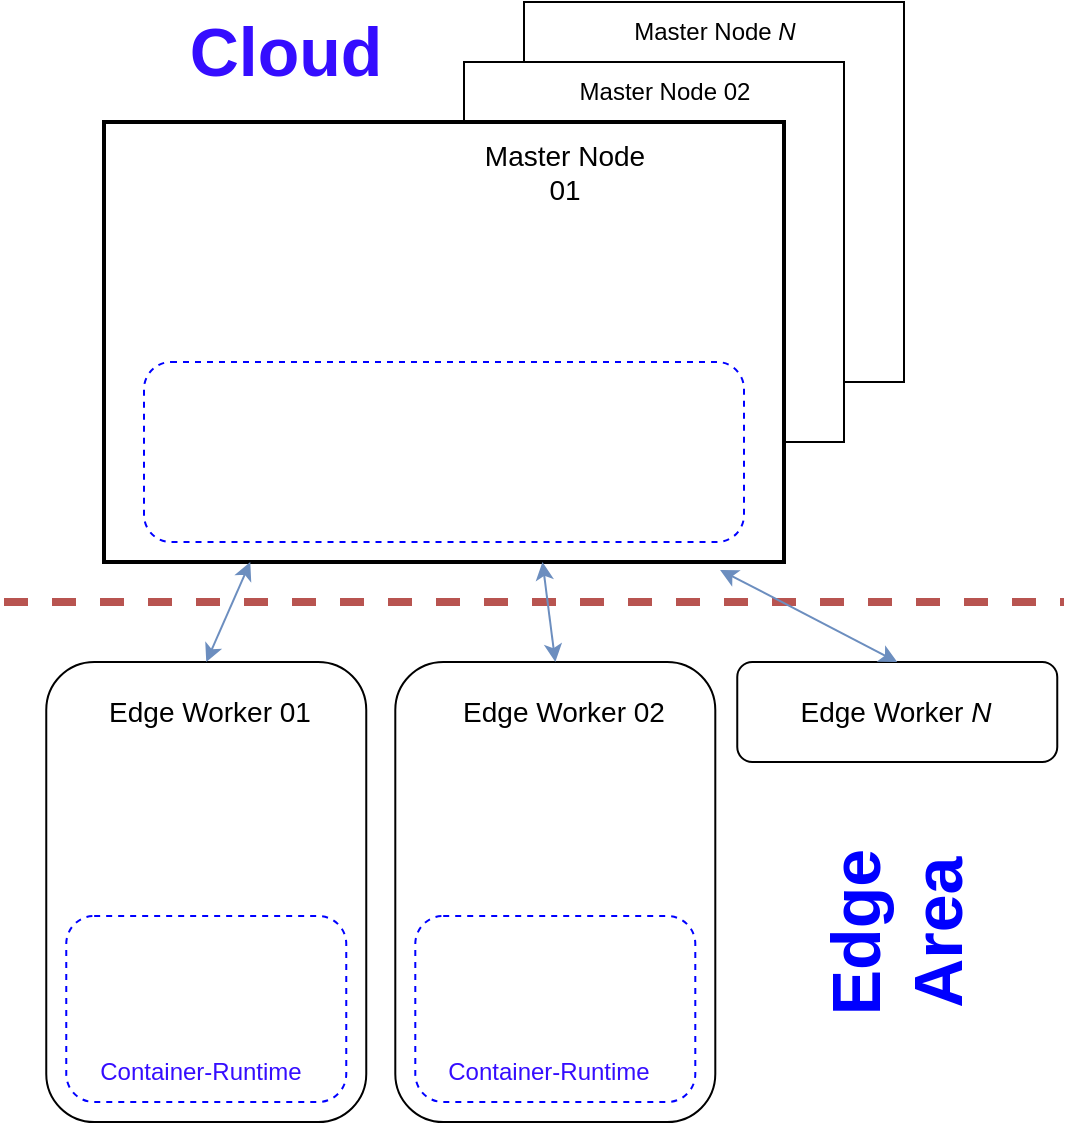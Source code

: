 <mxfile version="16.5.1" type="device"><diagram id="ZtDCP9H0ousCDD0YNpJ_" name="Page-1"><mxGraphModel dx="1422" dy="871" grid="1" gridSize="10" guides="1" tooltips="1" connect="1" arrows="1" fold="1" page="1" pageScale="1" pageWidth="850" pageHeight="1100" math="0" shadow="0"><root><mxCell id="0"/><mxCell id="1" parent="0"/><mxCell id="C9rHj8vb-cU6dRVgcw66-15" value="" style="rounded=1;whiteSpace=wrap;html=1;fontSize=34;fontColor=#350DFF;strokeColor=#000000;strokeWidth=1;" parent="1" vertex="1"><mxGeometry x="71.13" y="370" width="160" height="230" as="geometry"/></mxCell><mxCell id="C9rHj8vb-cU6dRVgcw66-22" value="" style="rounded=1;whiteSpace=wrap;html=1;dashed=1;strokeColor=#0000FF;" parent="1" vertex="1"><mxGeometry x="81.13" y="497" width="140" height="93" as="geometry"/></mxCell><mxCell id="C9rHj8vb-cU6dRVgcw66-3" value="" style="whiteSpace=wrap;html=1;aspect=fixed;strokeWidth=1;" parent="1" vertex="1"><mxGeometry x="310" y="40" width="190" height="190" as="geometry"/></mxCell><mxCell id="C9rHj8vb-cU6dRVgcw66-2" value="" style="whiteSpace=wrap;html=1;aspect=fixed;strokeWidth=1;" parent="1" vertex="1"><mxGeometry x="280" y="70" width="190" height="190" as="geometry"/></mxCell><mxCell id="C9rHj8vb-cU6dRVgcw66-13" value="" style="rounded=0;whiteSpace=wrap;html=1;strokeColor=#000000;strokeWidth=2;" parent="1" vertex="1"><mxGeometry x="100" y="100" width="340" height="220" as="geometry"/></mxCell><mxCell id="C9rHj8vb-cU6dRVgcw66-4" value="" style="shape=image;verticalLabelPosition=bottom;labelBackgroundColor=default;verticalAlign=top;aspect=fixed;imageAspect=0;image=https://github.com/kubernetes/community/raw/master/icons/png/infrastructure_components/labeled/control-plane-128.png;" parent="1" vertex="1"><mxGeometry x="150" y="110" width="103.22" height="100" as="geometry"/></mxCell><mxCell id="C9rHj8vb-cU6dRVgcw66-5" value="Master Node 01" style="text;html=1;strokeColor=none;fillColor=none;align=center;verticalAlign=middle;whiteSpace=wrap;rounded=0;fontSize=14;" parent="1" vertex="1"><mxGeometry x="280" y="110" width="101" height="30" as="geometry"/></mxCell><mxCell id="C9rHj8vb-cU6dRVgcw66-6" value="Master Node 02" style="text;html=1;strokeColor=none;fillColor=none;align=center;verticalAlign=middle;whiteSpace=wrap;rounded=0;" parent="1" vertex="1"><mxGeometry x="330" y="70" width="101" height="30" as="geometry"/></mxCell><mxCell id="C9rHj8vb-cU6dRVgcw66-7" value="Master Node &lt;i&gt;N&lt;/i&gt;" style="text;html=1;strokeColor=none;fillColor=none;align=center;verticalAlign=middle;whiteSpace=wrap;rounded=0;" parent="1" vertex="1"><mxGeometry x="354.5" y="40" width="101" height="30" as="geometry"/></mxCell><mxCell id="C9rHj8vb-cU6dRVgcw66-8" value="" style="rounded=1;whiteSpace=wrap;html=1;dashed=1;strokeColor=#0000FF;" parent="1" vertex="1"><mxGeometry x="120" y="220" width="300" height="90" as="geometry"/></mxCell><mxCell id="C9rHj8vb-cU6dRVgcw66-9" value="" style="shape=image;verticalLabelPosition=bottom;labelBackgroundColor=default;verticalAlign=top;aspect=fixed;imageAspect=0;image=https://github.com/kubernetes/community/raw/master/icons/png/control_plane_components/labeled/api-128.png;" parent="1" vertex="1"><mxGeometry x="130" y="230" width="72.26" height="70" as="geometry"/></mxCell><mxCell id="C9rHj8vb-cU6dRVgcw66-10" value="" style="shape=image;verticalLabelPosition=bottom;labelBackgroundColor=default;verticalAlign=top;aspect=fixed;imageAspect=0;image=https://github.com/kubernetes/community/raw/master/icons/png/control_plane_components/labeled/sched-128.png;" parent="1" vertex="1"><mxGeometry x="202.26" y="230" width="72.26" height="70" as="geometry"/></mxCell><mxCell id="C9rHj8vb-cU6dRVgcw66-11" value="" style="shape=image;verticalLabelPosition=bottom;labelBackgroundColor=default;verticalAlign=top;aspect=fixed;imageAspect=0;image=https://github.com/kubernetes/community/raw/master/icons/png/control_plane_components/labeled/c-m-128.png;" parent="1" vertex="1"><mxGeometry x="344.37" y="230" width="72.26" height="70" as="geometry"/></mxCell><mxCell id="C9rHj8vb-cU6dRVgcw66-12" value="" style="shape=image;verticalLabelPosition=bottom;labelBackgroundColor=default;verticalAlign=top;aspect=fixed;imageAspect=0;image=https://github.com/kubernetes/community/raw/master/icons/png/infrastructure_components/labeled/etcd-128.png;" parent="1" vertex="1"><mxGeometry x="272.12" y="230" width="72.25" height="70" as="geometry"/></mxCell><mxCell id="C9rHj8vb-cU6dRVgcw66-14" value="&lt;font style=&quot;font-size: 34px&quot; color=&quot;#350DFF&quot;&gt;Cloud&lt;/font&gt;" style="text;html=1;strokeColor=none;fillColor=none;align=center;verticalAlign=middle;whiteSpace=wrap;rounded=0;fontSize=14;fontStyle=1;rotation=0;" parent="1" vertex="1"><mxGeometry x="161.13" y="50" width="60" height="30" as="geometry"/></mxCell><mxCell id="C9rHj8vb-cU6dRVgcw66-16" value="" style="shape=image;verticalLabelPosition=bottom;labelBackgroundColor=default;verticalAlign=top;aspect=fixed;imageAspect=0;image=https://github.com/kubernetes/community/raw/master/icons/png/control_plane_components/labeled/kubelet-128.png;" parent="1" vertex="1"><mxGeometry x="81.13" y="420" width="72.26" height="70" as="geometry"/></mxCell><mxCell id="C9rHj8vb-cU6dRVgcw66-17" value="" style="shape=image;verticalLabelPosition=bottom;labelBackgroundColor=default;verticalAlign=top;aspect=fixed;imageAspect=0;image=https://github.com/kubernetes/community/raw/master/icons/png/control_plane_components/labeled/k-proxy-128.png;" parent="1" vertex="1"><mxGeometry x="151.13" y="422.19" width="70" height="67.81" as="geometry"/></mxCell><mxCell id="C9rHj8vb-cU6dRVgcw66-18" value="Edge Worker 01" style="text;html=1;strokeColor=none;fillColor=none;align=center;verticalAlign=middle;whiteSpace=wrap;rounded=0;fontSize=14;" parent="1" vertex="1"><mxGeometry x="95.63" y="380" width="114.37" height="30" as="geometry"/></mxCell><mxCell id="C9rHj8vb-cU6dRVgcw66-20" value="" style="shape=image;verticalLabelPosition=bottom;labelBackgroundColor=default;verticalAlign=top;aspect=fixed;imageAspect=0;image=https://github.com/kubernetes/community/raw/master/icons/png/resources/labeled/pod-128.png;" parent="1" vertex="1"><mxGeometry x="153.39" y="500.0" width="63.88" height="61.88" as="geometry"/></mxCell><mxCell id="C9rHj8vb-cU6dRVgcw66-21" value="" style="shape=image;verticalLabelPosition=bottom;labelBackgroundColor=default;verticalAlign=top;aspect=fixed;imageAspect=0;image=https://github.com/kubernetes/community/raw/master/icons/png/resources/labeled/pod-128.png;" parent="1" vertex="1"><mxGeometry x="85.32" y="500.0" width="63.88" height="61.88" as="geometry"/></mxCell><mxCell id="C9rHj8vb-cU6dRVgcw66-24" value="Container-Runtime" style="text;html=1;strokeColor=none;fillColor=none;align=center;verticalAlign=middle;whiteSpace=wrap;rounded=0;fontSize=12;fontColor=#350DFF;" parent="1" vertex="1"><mxGeometry x="95.63" y="560" width="105" height="30" as="geometry"/></mxCell><mxCell id="C9rHj8vb-cU6dRVgcw66-25" value="" style="rounded=1;whiteSpace=wrap;html=1;fontSize=34;fontColor=#350DFF;strokeColor=#000000;strokeWidth=1;" parent="1" vertex="1"><mxGeometry x="245.65" y="370" width="160" height="230" as="geometry"/></mxCell><mxCell id="C9rHj8vb-cU6dRVgcw66-26" value="" style="rounded=1;whiteSpace=wrap;html=1;dashed=1;strokeColor=#0000FF;" parent="1" vertex="1"><mxGeometry x="255.65" y="497" width="140" height="93" as="geometry"/></mxCell><mxCell id="C9rHj8vb-cU6dRVgcw66-27" value="" style="shape=image;verticalLabelPosition=bottom;labelBackgroundColor=default;verticalAlign=top;aspect=fixed;imageAspect=0;image=https://github.com/kubernetes/community/raw/master/icons/png/control_plane_components/labeled/kubelet-128.png;" parent="1" vertex="1"><mxGeometry x="255.65" y="420" width="72.26" height="70" as="geometry"/></mxCell><mxCell id="C9rHj8vb-cU6dRVgcw66-28" value="" style="shape=image;verticalLabelPosition=bottom;labelBackgroundColor=default;verticalAlign=top;aspect=fixed;imageAspect=0;image=https://github.com/kubernetes/community/raw/master/icons/png/control_plane_components/labeled/k-proxy-128.png;" parent="1" vertex="1"><mxGeometry x="325.65" y="422.19" width="70" height="67.81" as="geometry"/></mxCell><mxCell id="C9rHj8vb-cU6dRVgcw66-29" value="Edge Worker 02" style="text;html=1;strokeColor=none;fillColor=none;align=center;verticalAlign=middle;whiteSpace=wrap;rounded=0;fontSize=14;" parent="1" vertex="1"><mxGeometry x="270.15" y="380" width="119.85" height="30" as="geometry"/></mxCell><mxCell id="C9rHj8vb-cU6dRVgcw66-30" value="" style="shape=image;verticalLabelPosition=bottom;labelBackgroundColor=default;verticalAlign=top;aspect=fixed;imageAspect=0;image=https://github.com/kubernetes/community/raw/master/icons/png/resources/labeled/pod-128.png;" parent="1" vertex="1"><mxGeometry x="327.91" y="500.0" width="63.88" height="61.88" as="geometry"/></mxCell><mxCell id="C9rHj8vb-cU6dRVgcw66-31" value="" style="shape=image;verticalLabelPosition=bottom;labelBackgroundColor=default;verticalAlign=top;aspect=fixed;imageAspect=0;image=https://github.com/kubernetes/community/raw/master/icons/png/resources/labeled/pod-128.png;" parent="1" vertex="1"><mxGeometry x="259.84" y="500.0" width="63.88" height="61.88" as="geometry"/></mxCell><mxCell id="C9rHj8vb-cU6dRVgcw66-32" value="Container-Runtime" style="text;html=1;strokeColor=none;fillColor=none;align=center;verticalAlign=middle;whiteSpace=wrap;rounded=0;fontSize=12;fontColor=#350DFF;" parent="1" vertex="1"><mxGeometry x="270.15" y="560" width="105" height="30" as="geometry"/></mxCell><mxCell id="C9rHj8vb-cU6dRVgcw66-33" value="" style="rounded=1;whiteSpace=wrap;html=1;fontSize=34;fontColor=#350DFF;strokeColor=#000000;strokeWidth=1;" parent="1" vertex="1"><mxGeometry x="416.63" y="370" width="160" height="50" as="geometry"/></mxCell><mxCell id="C9rHj8vb-cU6dRVgcw66-37" value="Edge Worker &lt;i&gt;N&lt;/i&gt;" style="text;html=1;strokeColor=none;fillColor=none;align=center;verticalAlign=middle;whiteSpace=wrap;rounded=0;fontSize=14;" parent="1" vertex="1"><mxGeometry x="442.13" y="380" width="107.87" height="30" as="geometry"/></mxCell><mxCell id="C9rHj8vb-cU6dRVgcw66-41" style="edgeStyle=orthogonalEdgeStyle;rounded=0;orthogonalLoop=1;jettySize=auto;html=1;exitX=0.5;exitY=1;exitDx=0;exitDy=0;fontSize=12;fontColor=#350DFF;" parent="1" source="C9rHj8vb-cU6dRVgcw66-33" target="C9rHj8vb-cU6dRVgcw66-33" edge="1"><mxGeometry relative="1" as="geometry"/></mxCell><mxCell id="C9rHj8vb-cU6dRVgcw66-42" value="Edge&lt;br&gt;Area" style="text;html=1;strokeColor=none;fillColor=none;align=center;verticalAlign=middle;whiteSpace=wrap;rounded=0;fontSize=34;fontStyle=1;rotation=-90;fontColor=#0000FF;" parent="1" vertex="1"><mxGeometry x="466.07" y="490" width="60" height="30" as="geometry"/></mxCell><mxCell id="C9rHj8vb-cU6dRVgcw66-43" value="" style="endArrow=none;dashed=1;html=1;rounded=0;fontSize=34;fontColor=#0000FF;strokeWidth=4;fillColor=#f8cecc;strokeColor=#b85450;" parent="1" edge="1"><mxGeometry width="50" height="50" relative="1" as="geometry"><mxPoint x="50" y="340" as="sourcePoint"/><mxPoint x="580" y="340" as="targetPoint"/></mxGeometry></mxCell><mxCell id="C9rHj8vb-cU6dRVgcw66-44" value="" style="endArrow=classic;startArrow=classic;html=1;rounded=0;fontSize=34;fontColor=#0000FF;strokeWidth=1;fillColor=#dae8fc;strokeColor=#6c8ebf;exitX=0.5;exitY=0;exitDx=0;exitDy=0;" parent="1" source="C9rHj8vb-cU6dRVgcw66-15" edge="1"><mxGeometry width="50" height="50" relative="1" as="geometry"><mxPoint x="123.13" y="370" as="sourcePoint"/><mxPoint x="173.13" y="320" as="targetPoint"/></mxGeometry></mxCell><mxCell id="C9rHj8vb-cU6dRVgcw66-45" value="" style="endArrow=classic;startArrow=classic;html=1;rounded=0;fontSize=34;fontColor=#0000FF;strokeWidth=1;fillColor=#dae8fc;strokeColor=#6c8ebf;exitX=0.5;exitY=0;exitDx=0;exitDy=0;" parent="1" source="C9rHj8vb-cU6dRVgcw66-25" edge="1"><mxGeometry width="50" height="50" relative="1" as="geometry"><mxPoint x="297.24" y="370" as="sourcePoint"/><mxPoint x="319.24" y="320" as="targetPoint"/></mxGeometry></mxCell><mxCell id="C9rHj8vb-cU6dRVgcw66-46" value="" style="endArrow=classic;startArrow=classic;html=1;rounded=0;fontSize=34;fontColor=#0000FF;strokeWidth=1;fillColor=#dae8fc;strokeColor=#6c8ebf;exitX=0.5;exitY=0;exitDx=0;exitDy=0;entryX=0.906;entryY=1.018;entryDx=0;entryDy=0;entryPerimeter=0;" parent="1" source="C9rHj8vb-cU6dRVgcw66-33" target="C9rHj8vb-cU6dRVgcw66-13" edge="1"><mxGeometry width="50" height="50" relative="1" as="geometry"><mxPoint x="171.13" y="390" as="sourcePoint"/><mxPoint x="193.13" y="340" as="targetPoint"/></mxGeometry></mxCell></root></mxGraphModel></diagram></mxfile>